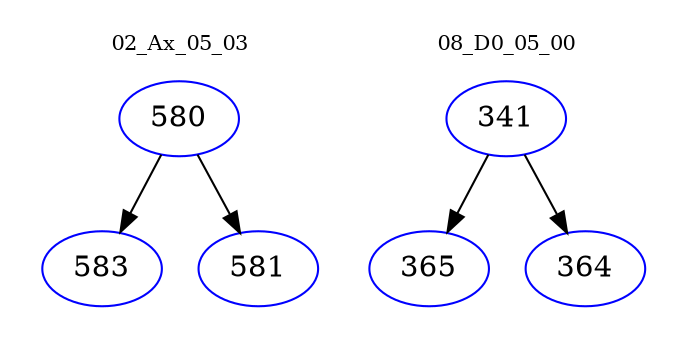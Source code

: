 digraph{
subgraph cluster_0 {
color = white
label = "02_Ax_05_03";
fontsize=10;
T0_580 [label="580", color="blue"]
T0_580 -> T0_583 [color="black"]
T0_583 [label="583", color="blue"]
T0_580 -> T0_581 [color="black"]
T0_581 [label="581", color="blue"]
}
subgraph cluster_1 {
color = white
label = "08_D0_05_00";
fontsize=10;
T1_341 [label="341", color="blue"]
T1_341 -> T1_365 [color="black"]
T1_365 [label="365", color="blue"]
T1_341 -> T1_364 [color="black"]
T1_364 [label="364", color="blue"]
}
}
